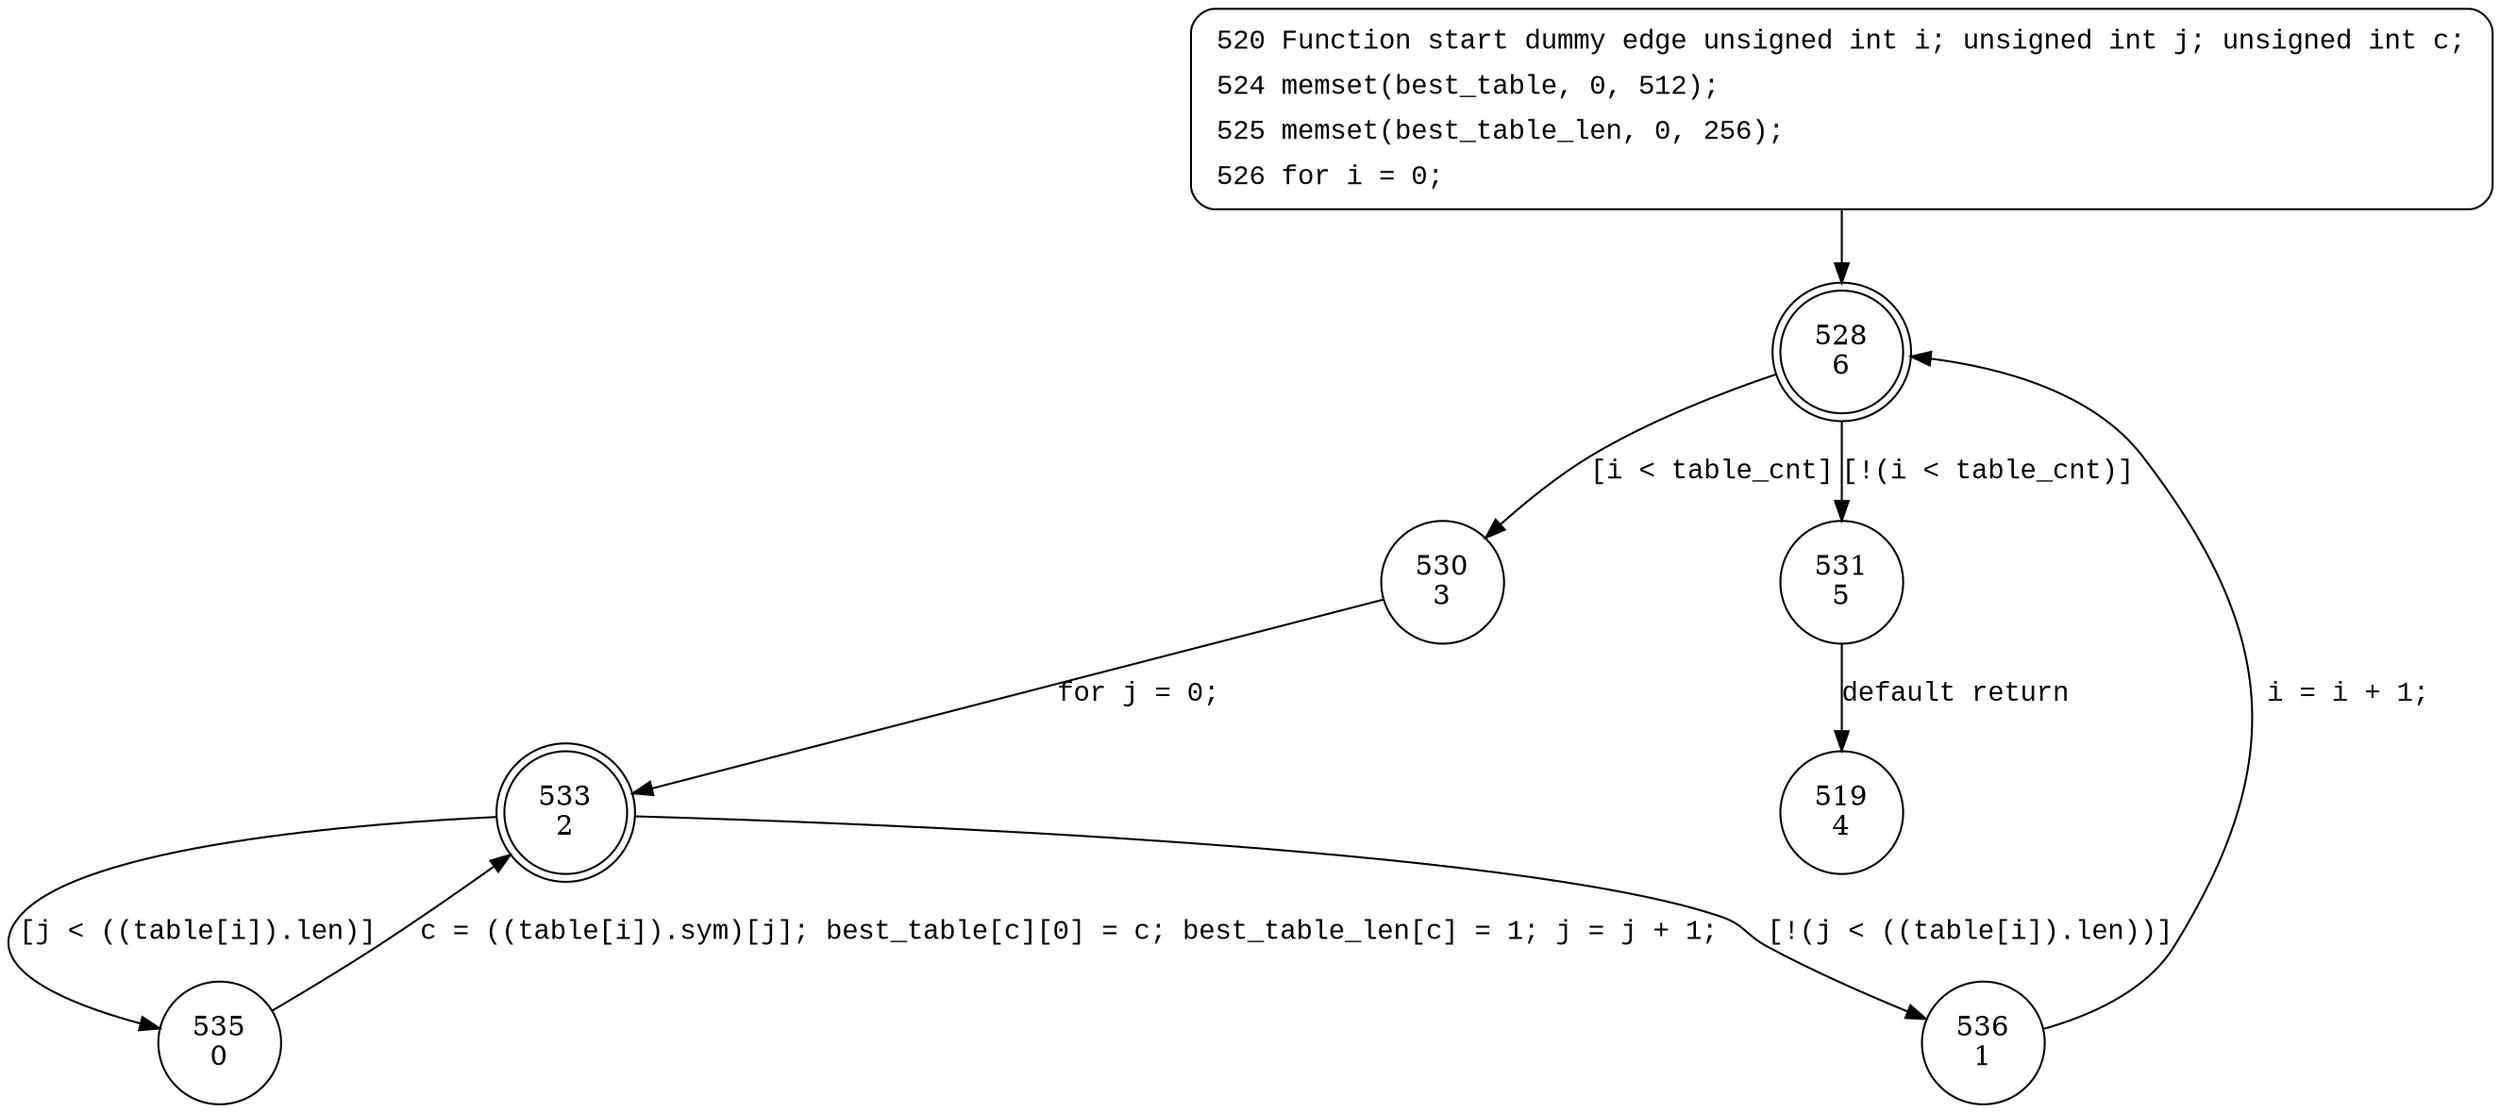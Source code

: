 digraph insert_real_symbols_in_table {
528 [shape="doublecircle" label="528\n6"]
530 [shape="circle" label="530\n3"]
531 [shape="circle" label="531\n5"]
533 [shape="doublecircle" label="533\n2"]
535 [shape="circle" label="535\n0"]
536 [shape="circle" label="536\n1"]
519 [shape="circle" label="519\n4"]
520 [style="filled,bold" penwidth="1" fillcolor="white" fontname="Courier New" shape="Mrecord" label=<<table border="0" cellborder="0" cellpadding="3" bgcolor="white"><tr><td align="right">520</td><td align="left">Function start dummy edge unsigned int i; unsigned int j; unsigned int c;</td></tr><tr><td align="right">524</td><td align="left">memset(best_table, 0, 512);</td></tr><tr><td align="right">525</td><td align="left">memset(best_table_len, 0, 256);</td></tr><tr><td align="right">526</td><td align="left">for i = 0;</td></tr></table>>]
520 -> 528[label=""]
528 -> 530 [label="[i < table_cnt]" fontname="Courier New"]
528 -> 531 [label="[!(i < table_cnt)]" fontname="Courier New"]
530 -> 533 [label="for j = 0;" fontname="Courier New"]
533 -> 535 [label="[j < ((table[i]).len)]" fontname="Courier New"]
533 -> 536 [label="[!(j < ((table[i]).len))]" fontname="Courier New"]
535 -> 533 [label="c = ((table[i]).sym)[j]; best_table[c][0] = c; best_table_len[c] = 1; j = j + 1;" fontname="Courier New"]
531 -> 519 [label="default return" fontname="Courier New"]
536 -> 528 [label=" i = i + 1;" fontname="Courier New"]
}